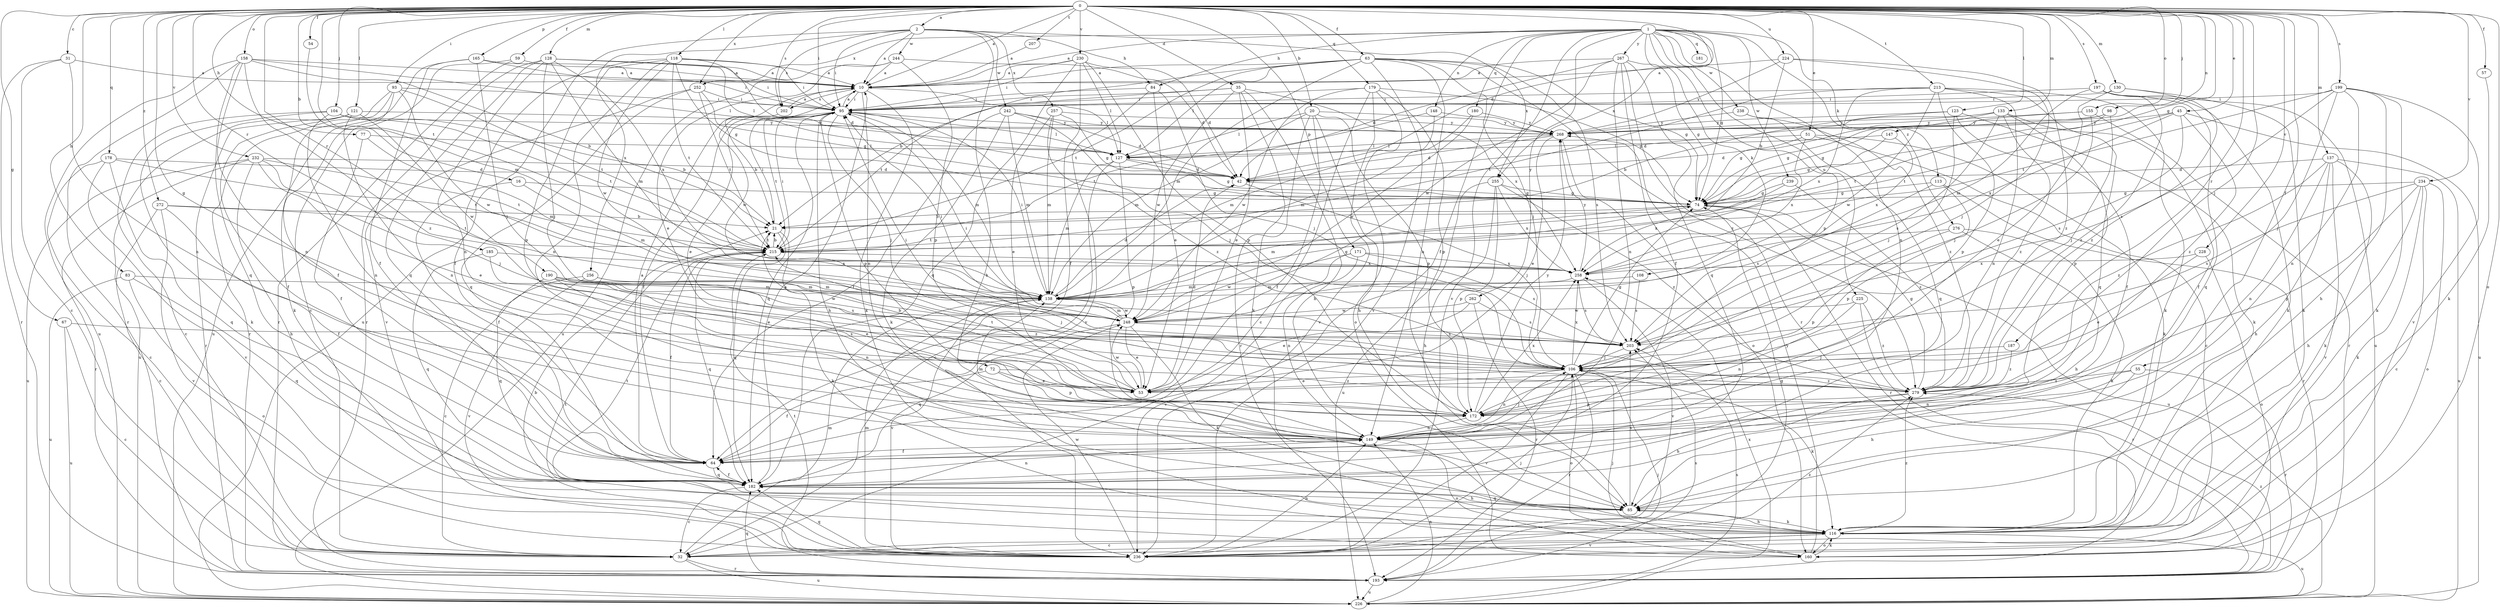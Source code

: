 strict digraph  {
0;
1;
2;
10;
16;
20;
21;
31;
32;
35;
42;
45;
51;
53;
54;
55;
57;
59;
63;
64;
67;
72;
74;
77;
83;
84;
85;
93;
95;
98;
104;
106;
108;
113;
116;
118;
121;
123;
127;
128;
130;
133;
137;
138;
147;
148;
149;
155;
158;
160;
165;
171;
172;
178;
179;
180;
181;
182;
185;
187;
190;
193;
197;
199;
202;
203;
207;
213;
215;
224;
225;
226;
228;
230;
232;
234;
236;
238;
239;
242;
244;
248;
252;
255;
256;
257;
258;
262;
267;
268;
272;
276;
279;
0 -> 2  [label=a];
0 -> 10  [label=a];
0 -> 16  [label=b];
0 -> 20  [label=b];
0 -> 31  [label=c];
0 -> 35  [label=d];
0 -> 42  [label=d];
0 -> 45  [label=e];
0 -> 51  [label=e];
0 -> 54  [label=f];
0 -> 55  [label=f];
0 -> 57  [label=f];
0 -> 59  [label=f];
0 -> 63  [label=f];
0 -> 67  [label=g];
0 -> 72  [label=g];
0 -> 74  [label=g];
0 -> 77  [label=h];
0 -> 83  [label=h];
0 -> 93  [label=i];
0 -> 95  [label=i];
0 -> 98  [label=j];
0 -> 104  [label=j];
0 -> 106  [label=j];
0 -> 118  [label=l];
0 -> 121  [label=l];
0 -> 123  [label=l];
0 -> 128  [label=m];
0 -> 130  [label=m];
0 -> 133  [label=m];
0 -> 137  [label=m];
0 -> 147  [label=n];
0 -> 155  [label=o];
0 -> 158  [label=o];
0 -> 160  [label=o];
0 -> 165  [label=p];
0 -> 171  [label=p];
0 -> 178  [label=q];
0 -> 179  [label=q];
0 -> 185  [label=r];
0 -> 187  [label=r];
0 -> 190  [label=r];
0 -> 197  [label=s];
0 -> 199  [label=s];
0 -> 202  [label=s];
0 -> 207  [label=t];
0 -> 213  [label=t];
0 -> 215  [label=t];
0 -> 224  [label=u];
0 -> 228  [label=v];
0 -> 230  [label=v];
0 -> 232  [label=v];
0 -> 234  [label=v];
0 -> 252  [label=x];
0 -> 272  [label=z];
1 -> 10  [label=a];
1 -> 64  [label=f];
1 -> 74  [label=g];
1 -> 84  [label=h];
1 -> 108  [label=k];
1 -> 113  [label=k];
1 -> 148  [label=n];
1 -> 149  [label=n];
1 -> 172  [label=p];
1 -> 180  [label=q];
1 -> 181  [label=q];
1 -> 225  [label=u];
1 -> 236  [label=v];
1 -> 238  [label=w];
1 -> 239  [label=w];
1 -> 252  [label=x];
1 -> 255  [label=x];
1 -> 262  [label=y];
1 -> 267  [label=y];
1 -> 276  [label=z];
2 -> 10  [label=a];
2 -> 84  [label=h];
2 -> 85  [label=h];
2 -> 95  [label=i];
2 -> 202  [label=s];
2 -> 226  [label=u];
2 -> 242  [label=w];
2 -> 244  [label=w];
2 -> 255  [label=x];
2 -> 256  [label=x];
2 -> 257  [label=x];
10 -> 95  [label=i];
10 -> 116  [label=k];
10 -> 127  [label=l];
10 -> 149  [label=n];
10 -> 202  [label=s];
10 -> 248  [label=w];
16 -> 64  [label=f];
16 -> 74  [label=g];
16 -> 138  [label=m];
20 -> 64  [label=f];
20 -> 85  [label=h];
20 -> 127  [label=l];
20 -> 138  [label=m];
20 -> 172  [label=p];
20 -> 193  [label=r];
20 -> 268  [label=y];
21 -> 95  [label=i];
21 -> 116  [label=k];
21 -> 182  [label=q];
21 -> 215  [label=t];
31 -> 10  [label=a];
31 -> 32  [label=c];
31 -> 149  [label=n];
31 -> 193  [label=r];
32 -> 138  [label=m];
32 -> 193  [label=r];
32 -> 226  [label=u];
32 -> 279  [label=z];
35 -> 53  [label=e];
35 -> 85  [label=h];
35 -> 95  [label=i];
35 -> 116  [label=k];
35 -> 215  [label=t];
35 -> 248  [label=w];
35 -> 258  [label=x];
42 -> 74  [label=g];
42 -> 106  [label=j];
45 -> 203  [label=s];
45 -> 215  [label=t];
45 -> 226  [label=u];
45 -> 258  [label=x];
45 -> 268  [label=y];
45 -> 279  [label=z];
51 -> 32  [label=c];
51 -> 42  [label=d];
51 -> 116  [label=k];
51 -> 127  [label=l];
51 -> 258  [label=x];
53 -> 21  [label=b];
53 -> 42  [label=d];
53 -> 215  [label=t];
53 -> 248  [label=w];
54 -> 138  [label=m];
55 -> 85  [label=h];
55 -> 149  [label=n];
55 -> 193  [label=r];
55 -> 279  [label=z];
57 -> 116  [label=k];
59 -> 10  [label=a];
59 -> 32  [label=c];
59 -> 193  [label=r];
63 -> 10  [label=a];
63 -> 21  [label=b];
63 -> 74  [label=g];
63 -> 106  [label=j];
63 -> 127  [label=l];
63 -> 138  [label=m];
63 -> 149  [label=n];
63 -> 203  [label=s];
63 -> 215  [label=t];
63 -> 236  [label=v];
63 -> 279  [label=z];
64 -> 10  [label=a];
64 -> 182  [label=q];
67 -> 32  [label=c];
67 -> 203  [label=s];
67 -> 226  [label=u];
72 -> 53  [label=e];
72 -> 64  [label=f];
72 -> 172  [label=p];
72 -> 279  [label=z];
74 -> 21  [label=b];
74 -> 138  [label=m];
74 -> 193  [label=r];
74 -> 226  [label=u];
77 -> 64  [label=f];
77 -> 127  [label=l];
77 -> 138  [label=m];
83 -> 138  [label=m];
83 -> 160  [label=o];
83 -> 182  [label=q];
83 -> 226  [label=u];
84 -> 53  [label=e];
84 -> 95  [label=i];
84 -> 106  [label=j];
84 -> 236  [label=v];
85 -> 116  [label=k];
85 -> 182  [label=q];
85 -> 203  [label=s];
85 -> 215  [label=t];
93 -> 64  [label=f];
93 -> 95  [label=i];
93 -> 116  [label=k];
93 -> 193  [label=r];
93 -> 215  [label=t];
93 -> 248  [label=w];
95 -> 10  [label=a];
95 -> 53  [label=e];
95 -> 64  [label=f];
95 -> 85  [label=h];
95 -> 106  [label=j];
95 -> 127  [label=l];
95 -> 138  [label=m];
95 -> 172  [label=p];
95 -> 182  [label=q];
95 -> 215  [label=t];
95 -> 268  [label=y];
98 -> 74  [label=g];
98 -> 106  [label=j];
98 -> 215  [label=t];
98 -> 268  [label=y];
104 -> 21  [label=b];
104 -> 32  [label=c];
104 -> 116  [label=k];
104 -> 149  [label=n];
104 -> 215  [label=t];
104 -> 268  [label=y];
106 -> 53  [label=e];
106 -> 74  [label=g];
106 -> 95  [label=i];
106 -> 116  [label=k];
106 -> 149  [label=n];
106 -> 160  [label=o];
106 -> 193  [label=r];
106 -> 236  [label=v];
106 -> 258  [label=x];
106 -> 279  [label=z];
108 -> 138  [label=m];
108 -> 203  [label=s];
113 -> 74  [label=g];
113 -> 172  [label=p];
113 -> 193  [label=r];
113 -> 203  [label=s];
116 -> 32  [label=c];
116 -> 85  [label=h];
116 -> 160  [label=o];
116 -> 226  [label=u];
116 -> 236  [label=v];
116 -> 279  [label=z];
118 -> 10  [label=a];
118 -> 42  [label=d];
118 -> 64  [label=f];
118 -> 74  [label=g];
118 -> 95  [label=i];
118 -> 149  [label=n];
118 -> 172  [label=p];
118 -> 215  [label=t];
118 -> 248  [label=w];
121 -> 64  [label=f];
121 -> 149  [label=n];
121 -> 193  [label=r];
121 -> 226  [label=u];
121 -> 248  [label=w];
121 -> 268  [label=y];
123 -> 21  [label=b];
123 -> 64  [label=f];
123 -> 106  [label=j];
123 -> 116  [label=k];
123 -> 268  [label=y];
127 -> 32  [label=c];
127 -> 42  [label=d];
127 -> 74  [label=g];
127 -> 138  [label=m];
127 -> 172  [label=p];
128 -> 10  [label=a];
128 -> 95  [label=i];
128 -> 106  [label=j];
128 -> 127  [label=l];
128 -> 138  [label=m];
128 -> 149  [label=n];
128 -> 182  [label=q];
128 -> 193  [label=r];
128 -> 258  [label=x];
130 -> 53  [label=e];
130 -> 95  [label=i];
130 -> 116  [label=k];
130 -> 279  [label=z];
133 -> 42  [label=d];
133 -> 64  [label=f];
133 -> 74  [label=g];
133 -> 172  [label=p];
133 -> 203  [label=s];
133 -> 268  [label=y];
133 -> 279  [label=z];
137 -> 42  [label=d];
137 -> 85  [label=h];
137 -> 116  [label=k];
137 -> 149  [label=n];
137 -> 226  [label=u];
137 -> 236  [label=v];
137 -> 279  [label=z];
138 -> 42  [label=d];
138 -> 74  [label=g];
138 -> 95  [label=i];
138 -> 236  [label=v];
138 -> 248  [label=w];
147 -> 74  [label=g];
147 -> 127  [label=l];
147 -> 258  [label=x];
148 -> 138  [label=m];
148 -> 215  [label=t];
148 -> 268  [label=y];
149 -> 64  [label=f];
149 -> 106  [label=j];
149 -> 138  [label=m];
149 -> 160  [label=o];
155 -> 74  [label=g];
155 -> 106  [label=j];
155 -> 193  [label=r];
155 -> 268  [label=y];
158 -> 10  [label=a];
158 -> 21  [label=b];
158 -> 127  [label=l];
158 -> 149  [label=n];
158 -> 182  [label=q];
158 -> 193  [label=r];
158 -> 226  [label=u];
158 -> 279  [label=z];
160 -> 106  [label=j];
160 -> 116  [label=k];
160 -> 268  [label=y];
165 -> 10  [label=a];
165 -> 64  [label=f];
165 -> 95  [label=i];
165 -> 106  [label=j];
165 -> 226  [label=u];
171 -> 149  [label=n];
171 -> 203  [label=s];
171 -> 236  [label=v];
171 -> 248  [label=w];
171 -> 258  [label=x];
172 -> 149  [label=n];
172 -> 258  [label=x];
172 -> 268  [label=y];
178 -> 32  [label=c];
178 -> 42  [label=d];
178 -> 182  [label=q];
178 -> 215  [label=t];
178 -> 236  [label=v];
179 -> 32  [label=c];
179 -> 74  [label=g];
179 -> 95  [label=i];
179 -> 160  [label=o];
179 -> 172  [label=p];
179 -> 236  [label=v];
179 -> 248  [label=w];
180 -> 138  [label=m];
180 -> 248  [label=w];
180 -> 268  [label=y];
182 -> 10  [label=a];
182 -> 32  [label=c];
182 -> 64  [label=f];
182 -> 85  [label=h];
182 -> 149  [label=n];
185 -> 53  [label=e];
185 -> 182  [label=q];
185 -> 258  [label=x];
187 -> 106  [label=j];
187 -> 279  [label=z];
190 -> 53  [label=e];
190 -> 138  [label=m];
190 -> 149  [label=n];
190 -> 182  [label=q];
190 -> 203  [label=s];
190 -> 248  [label=w];
190 -> 279  [label=z];
193 -> 106  [label=j];
193 -> 182  [label=q];
193 -> 203  [label=s];
193 -> 215  [label=t];
193 -> 226  [label=u];
193 -> 279  [label=z];
197 -> 95  [label=i];
197 -> 116  [label=k];
197 -> 138  [label=m];
197 -> 182  [label=q];
197 -> 226  [label=u];
197 -> 279  [label=z];
199 -> 85  [label=h];
199 -> 95  [label=i];
199 -> 106  [label=j];
199 -> 116  [label=k];
199 -> 149  [label=n];
199 -> 203  [label=s];
199 -> 215  [label=t];
199 -> 236  [label=v];
202 -> 10  [label=a];
202 -> 21  [label=b];
203 -> 95  [label=i];
203 -> 106  [label=j];
207 -> 10  [label=a];
213 -> 95  [label=i];
213 -> 116  [label=k];
213 -> 149  [label=n];
213 -> 172  [label=p];
213 -> 182  [label=q];
213 -> 215  [label=t];
213 -> 248  [label=w];
213 -> 258  [label=x];
215 -> 21  [label=b];
215 -> 64  [label=f];
215 -> 95  [label=i];
215 -> 182  [label=q];
215 -> 258  [label=x];
224 -> 10  [label=a];
224 -> 21  [label=b];
224 -> 106  [label=j];
224 -> 268  [label=y];
224 -> 279  [label=z];
225 -> 149  [label=n];
225 -> 193  [label=r];
225 -> 248  [label=w];
225 -> 279  [label=z];
226 -> 149  [label=n];
226 -> 203  [label=s];
226 -> 258  [label=x];
228 -> 53  [label=e];
228 -> 160  [label=o];
228 -> 258  [label=x];
230 -> 10  [label=a];
230 -> 42  [label=d];
230 -> 64  [label=f];
230 -> 95  [label=i];
230 -> 127  [label=l];
230 -> 172  [label=p];
230 -> 182  [label=q];
232 -> 42  [label=d];
232 -> 53  [label=e];
232 -> 85  [label=h];
232 -> 106  [label=j];
232 -> 193  [label=r];
232 -> 215  [label=t];
232 -> 226  [label=u];
234 -> 32  [label=c];
234 -> 74  [label=g];
234 -> 85  [label=h];
234 -> 116  [label=k];
234 -> 160  [label=o];
234 -> 172  [label=p];
234 -> 203  [label=s];
236 -> 21  [label=b];
236 -> 74  [label=g];
236 -> 106  [label=j];
236 -> 138  [label=m];
236 -> 149  [label=n];
236 -> 182  [label=q];
236 -> 215  [label=t];
236 -> 248  [label=w];
238 -> 182  [label=q];
238 -> 268  [label=y];
238 -> 279  [label=z];
239 -> 74  [label=g];
239 -> 258  [label=x];
239 -> 279  [label=z];
242 -> 42  [label=d];
242 -> 64  [label=f];
242 -> 106  [label=j];
242 -> 116  [label=k];
242 -> 138  [label=m];
242 -> 268  [label=y];
244 -> 10  [label=a];
244 -> 42  [label=d];
244 -> 53  [label=e];
244 -> 172  [label=p];
244 -> 226  [label=u];
248 -> 53  [label=e];
248 -> 95  [label=i];
248 -> 116  [label=k];
248 -> 138  [label=m];
248 -> 182  [label=q];
248 -> 203  [label=s];
252 -> 74  [label=g];
252 -> 95  [label=i];
252 -> 182  [label=q];
252 -> 215  [label=t];
252 -> 236  [label=v];
255 -> 74  [label=g];
255 -> 85  [label=h];
255 -> 172  [label=p];
255 -> 226  [label=u];
255 -> 258  [label=x];
255 -> 279  [label=z];
256 -> 32  [label=c];
256 -> 106  [label=j];
256 -> 138  [label=m];
256 -> 236  [label=v];
257 -> 53  [label=e];
257 -> 74  [label=g];
257 -> 138  [label=m];
257 -> 268  [label=y];
257 -> 279  [label=z];
258 -> 138  [label=m];
258 -> 203  [label=s];
258 -> 236  [label=v];
258 -> 268  [label=y];
262 -> 53  [label=e];
262 -> 193  [label=r];
262 -> 203  [label=s];
262 -> 248  [label=w];
267 -> 10  [label=a];
267 -> 42  [label=d];
267 -> 64  [label=f];
267 -> 74  [label=g];
267 -> 149  [label=n];
267 -> 182  [label=q];
267 -> 193  [label=r];
267 -> 248  [label=w];
268 -> 42  [label=d];
268 -> 53  [label=e];
268 -> 127  [label=l];
268 -> 160  [label=o];
272 -> 21  [label=b];
272 -> 32  [label=c];
272 -> 64  [label=f];
272 -> 215  [label=t];
272 -> 236  [label=v];
276 -> 85  [label=h];
276 -> 116  [label=k];
276 -> 172  [label=p];
276 -> 215  [label=t];
279 -> 74  [label=g];
279 -> 85  [label=h];
279 -> 172  [label=p];
}
